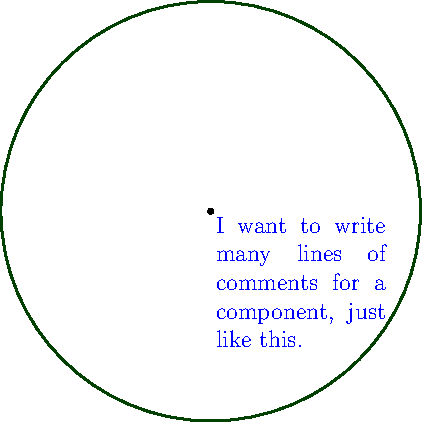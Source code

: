 pair O=(0,0);
string l = "I want to write many lines of comments for a component, just like this.";
draw( circle(O, 37mm), 1bp+darkgreen );
dot(O);
label( minipage(l, 30mm), (0,0), SE, blue);
